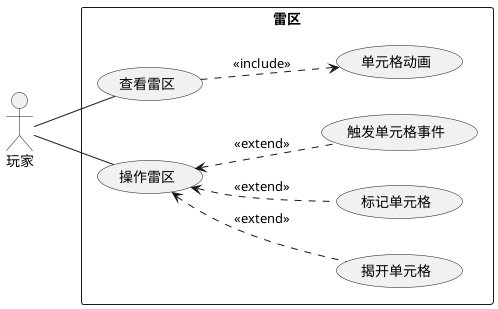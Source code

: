 @startuml

left to right direction

actor "玩家" as p1

rectangle 雷区 {

    usecase check_grid_info as "查看雷区"
    usecase check_bomb_remain as "单元格动画"
'    usecase check_bomb_damage as "查看地雷伤害值"
    check_grid_info ..> check_bomb_remain : <<include>>
'    check_grid_info ..> check_bomb_damage : <<include>>
    
    usecase manipulate_grid as "操作雷区"
    usecase reveal_cell as "揭开单元格"
    usecase flag_cell as "标记单元格"
    manipulate_grid <.. reveal_cell : <<extend>>
    manipulate_grid <.. flag_cell : <<extend>>
    
    usecase trigger_event as "触发单元格事件"
    manipulate_grid <.. trigger_event : <<extend>>
    
}

p1 -- check_grid_info
p1 -- manipulate_grid

@enduml
